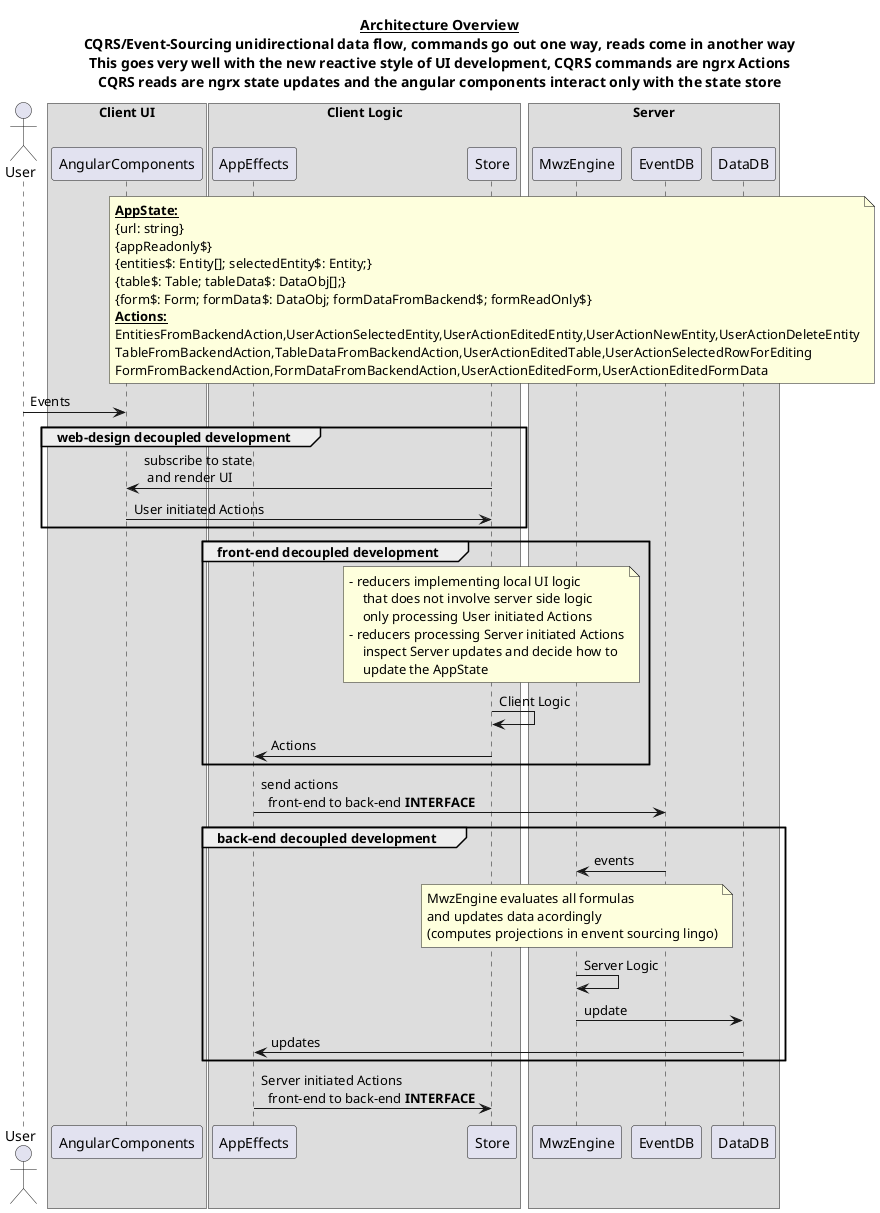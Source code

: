 @startuml architecture

title __Architecture Overview__\n\
CQRS/Event-Sourcing unidirectional data flow, commands go out one way, reads come in another way\n\
This goes very well with the new reactive style of UI development, CQRS commands are ngrx Actions\n\
CQRS reads are ngrx state updates and the angular components interact only with the state store

actor User
box "Client UI"
    participant AngularComponents
end box
box "Client Logic"
    participant AppEffects
    participant Store
end box
box "Server"
    participant MwzEngine
    participant EventDB
    participant DataDB
end box

note over Store
**__AppState:__**
{url: string}
{appReadonly$}
{entities$: Entity[]; selectedEntity$: Entity;}
{table$: Table; tableData$: DataObj[];}
{form$: Form; formData$: DataObj; formDataFromBackend$; formReadOnly$}
**__Actions:__**
EntitiesFromBackendAction,UserActionSelectedEntity,UserActionEditedEntity,UserActionNewEntity,UserActionDeleteEntity
TableFromBackendAction,TableDataFromBackendAction,UserActionEditedTable,UserActionSelectedRowForEditing
FormFromBackendAction,FormDataFromBackendAction,UserActionEditedForm,UserActionEditedFormData
end note

User -> AngularComponents: Events

group web-design decoupled development
    AngularComponents <- Store: subscribe to state\n and render UI
    AngularComponents -> Store: User initiated Actions
end

group front-end decoupled development
    note over Store
    - reducers implementing local UI logic
        that does not involve server side logic
        only processing User initiated Actions
    - reducers processing Server initiated Actions
        inspect Server updates and decide how to 
        update the AppState
    end note
    Store -> Store: Client Logic
    Store -> AppEffects: Actions
end

AppEffects -> EventDB: send actions\n\
  front-end to back-end **INTERFACE**

group back-end decoupled development

    EventDB -> MwzEngine: events
    note over MwzEngine
    MwzEngine evaluates all formulas
    and updates data acordingly
    (computes projections in envent sourcing lingo)
    end note
    MwzEngine -> MwzEngine: Server Logic
    MwzEngine -> DataDB: update
    DataDB -> AppEffects: updates
end

AppEffects -> Store: Server initiated Actions\n\
  front-end to back-end **INTERFACE**

@enduml
